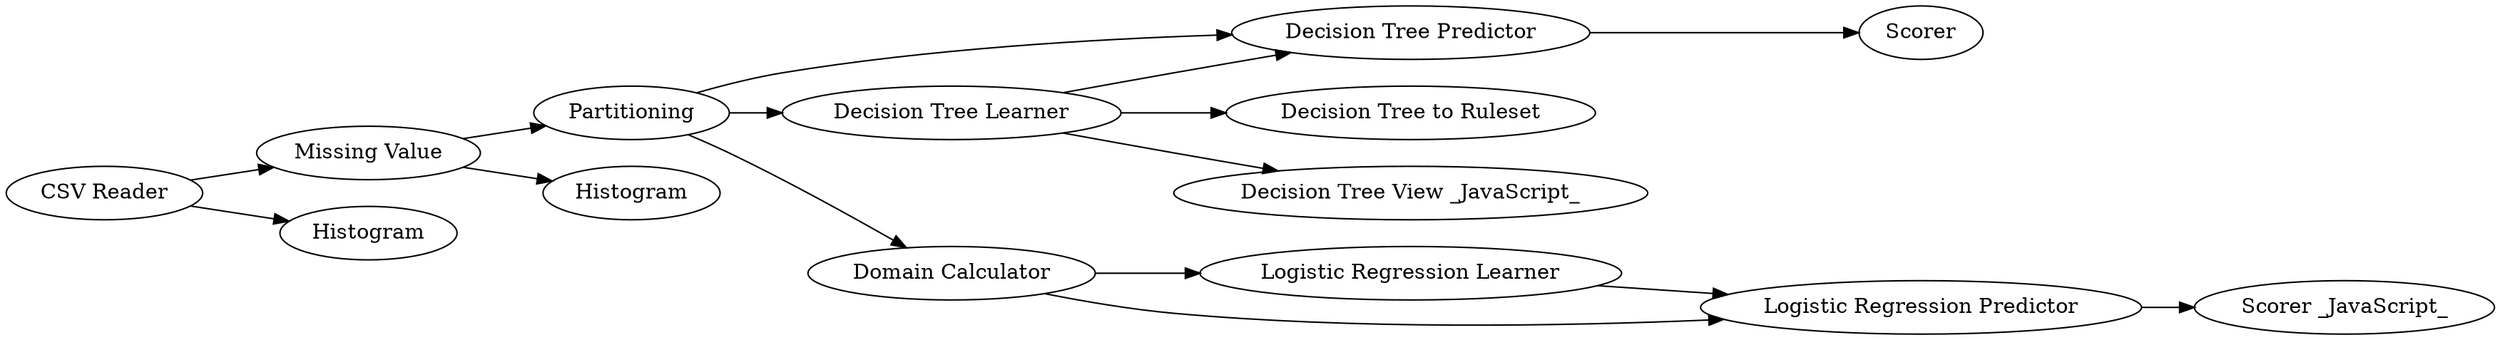 digraph {
	11 -> 15
	1 -> 4
	14 -> 16
	4 -> 3
	14 -> 17
	12 -> 9
	13 -> 9
	11 -> 14
	15 -> 18
	4 -> 11
	14 -> 15
	1 -> 2
	9 -> 10
	11 -> 13
	13 -> 12
	16 [label="Decision Tree to Ruleset"]
	13 [label="Domain Calculator"]
	1 [label="CSV Reader"]
	12 [label="Logistic Regression Learner"]
	9 [label="Logistic Regression Predictor"]
	11 [label=Partitioning]
	4 [label="Missing Value"]
	18 [label=Scorer]
	15 [label="Decision Tree Predictor"]
	14 [label="Decision Tree Learner"]
	17 [label="Decision Tree View _JavaScript_"]
	3 [label=Histogram]
	2 [label=Histogram]
	10 [label="Scorer _JavaScript_"]
	rankdir=LR
}
